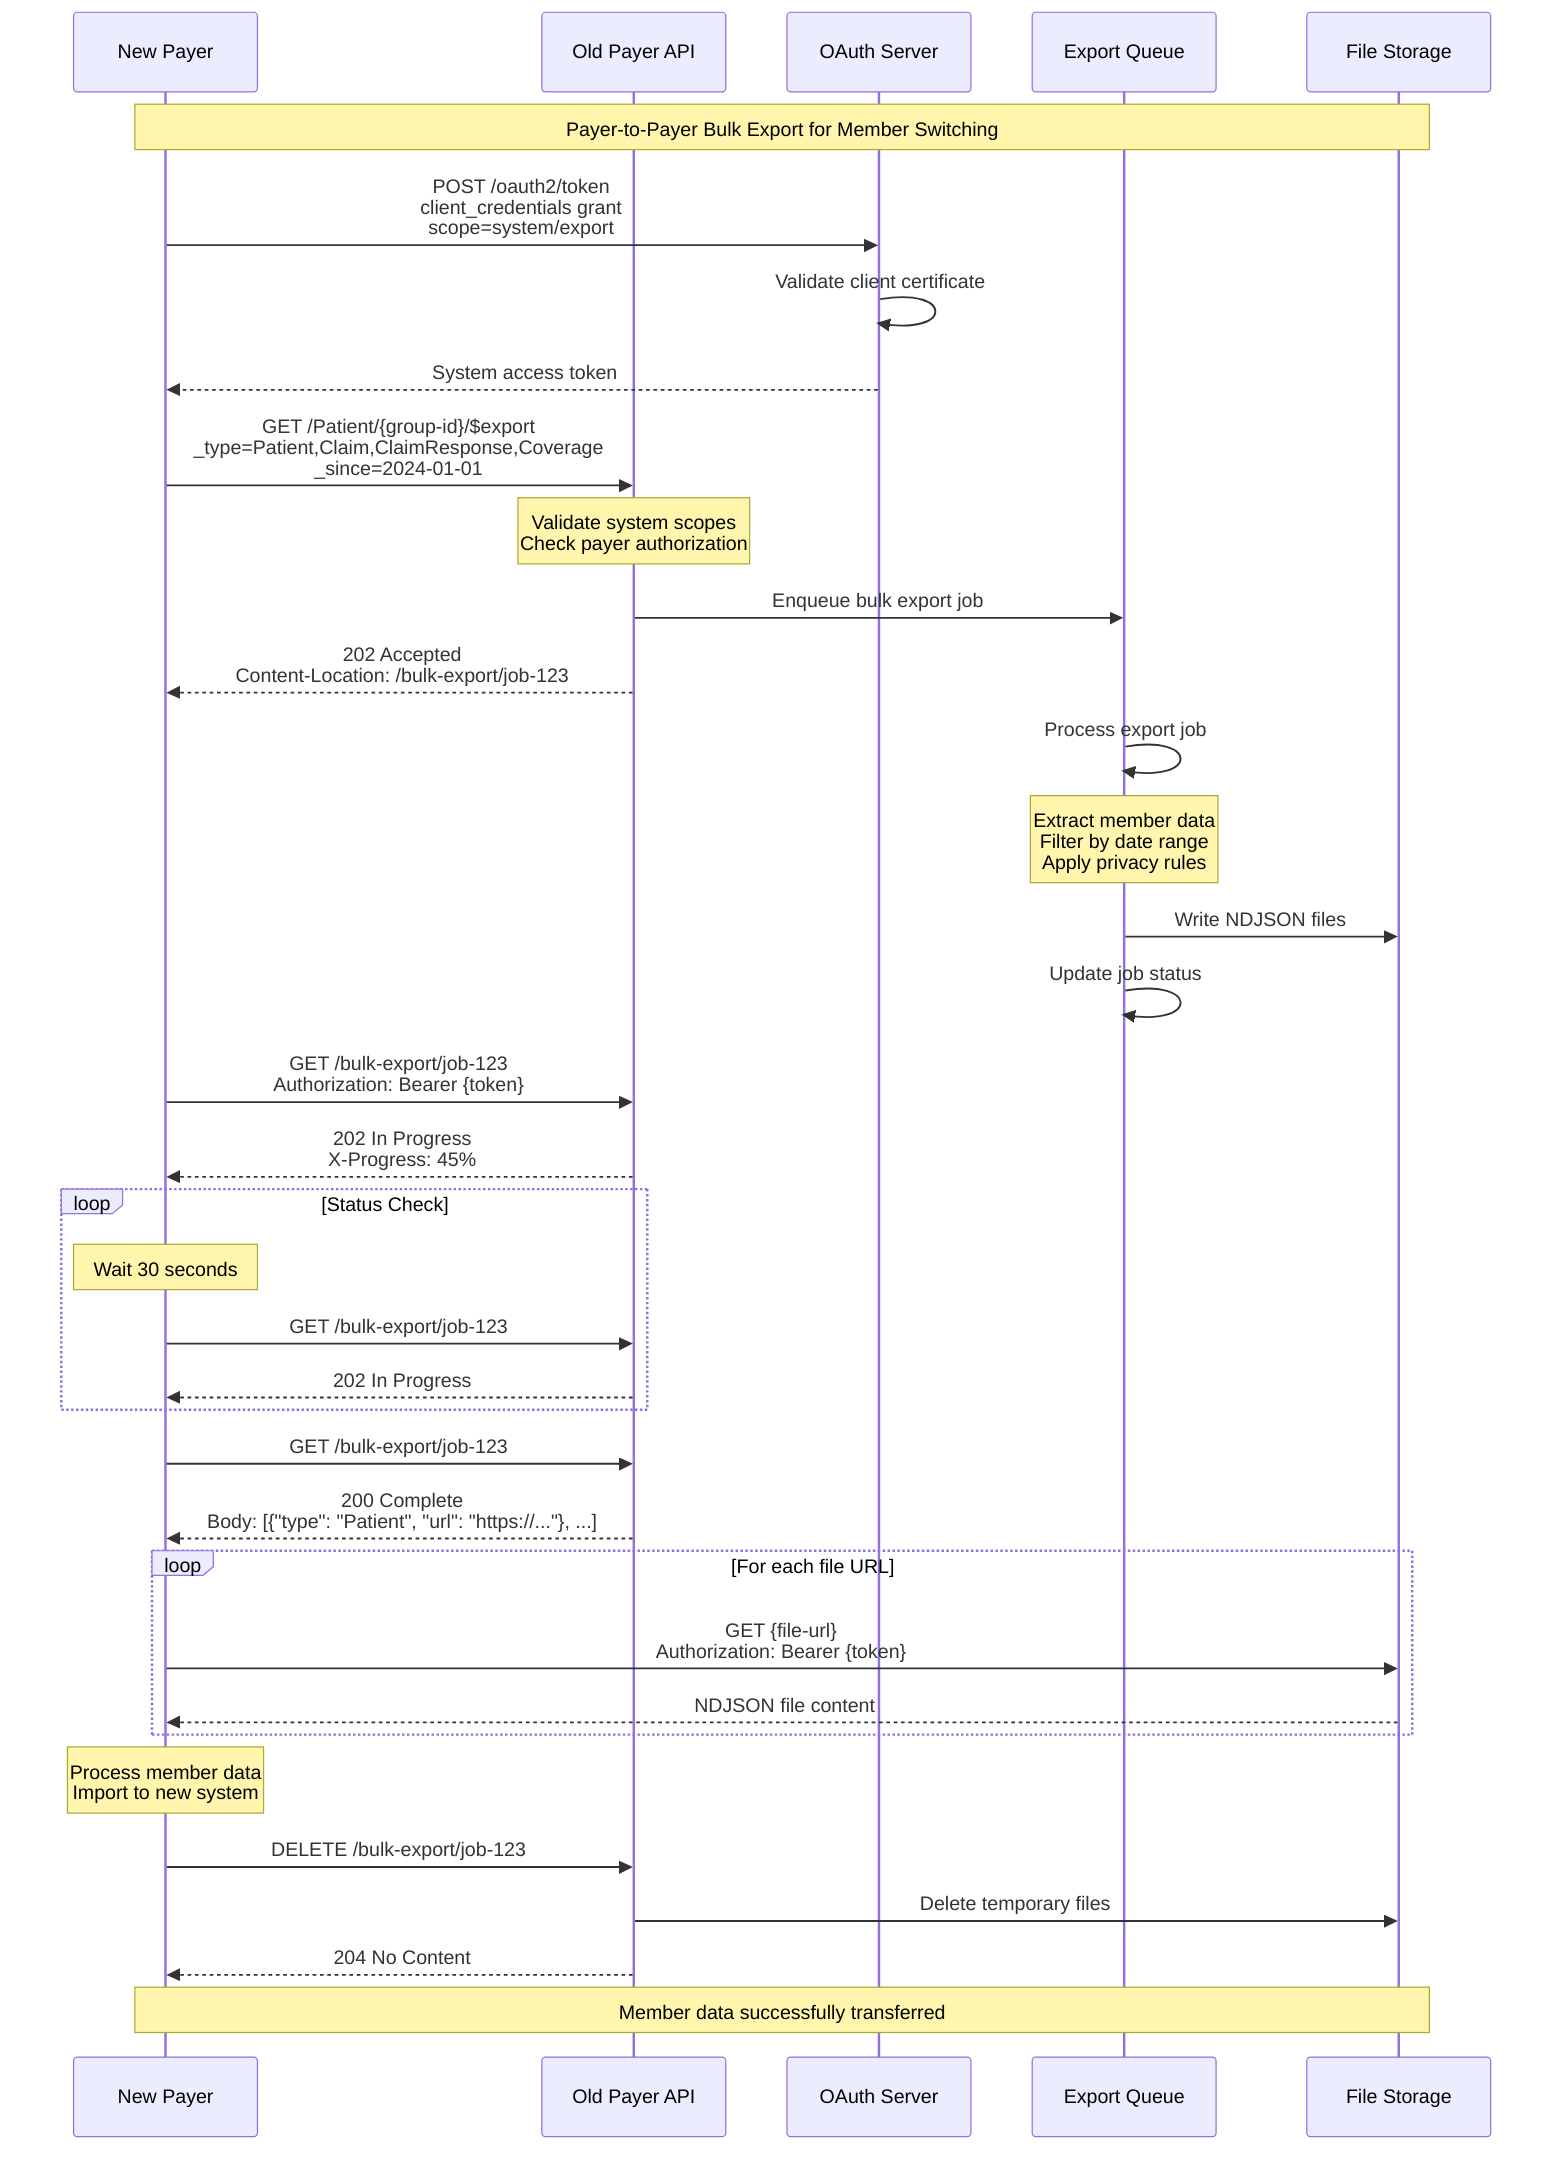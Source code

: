 sequenceDiagram
    participant NewPayer as New Payer
    participant OldPayer as Old Payer API
    participant Auth as OAuth Server
    participant Queue as Export Queue
    participant Storage as File Storage

    Note over NewPayer, Storage: Payer-to-Payer Bulk Export for Member Switching

    %% Authentication for System Access
    NewPayer->>Auth: POST /oauth2/token<br/>client_credentials grant<br/>scope=system/export
    Auth->>Auth: Validate client certificate
    Auth-->>NewPayer: System access token

    %% Initiate Bulk Export
    NewPayer->>OldPayer: GET /Patient/{group-id}/$export<br/>_type=Patient,Claim,ClaimResponse,Coverage<br/>_since=2024-01-01
    Note over OldPayer: Validate system scopes<br/>Check payer authorization
    OldPayer->>Queue: Enqueue bulk export job
    OldPayer-->>NewPayer: 202 Accepted<br/>Content-Location: /bulk-export/job-123

    %% Background Processing
    Queue->>Queue: Process export job
    Note over Queue: Extract member data<br/>Filter by date range<br/>Apply privacy rules
    Queue->>Storage: Write NDJSON files
    Queue->>Queue: Update job status

    %% Status Polling
    NewPayer->>OldPayer: GET /bulk-export/job-123<br/>Authorization: Bearer {token}
    OldPayer-->>NewPayer: 202 In Progress<br/>X-Progress: 45%

    loop Status Check
        Note over NewPayer: Wait 30 seconds
        NewPayer->>OldPayer: GET /bulk-export/job-123
        OldPayer-->>NewPayer: 202 In Progress
    end

    %% Export Complete
    NewPayer->>OldPayer: GET /bulk-export/job-123
    OldPayer-->>NewPayer: 200 Complete<br/>Body: [{"type": "Patient", "url": "https://..."}, ...]

    %% Download Files
    loop For each file URL
        NewPayer->>Storage: GET {file-url}<br/>Authorization: Bearer {token}
        Storage-->>NewPayer: NDJSON file content
    end

    %% Cleanup
    Note over NewPayer: Process member data<br/>Import to new system
    NewPayer->>OldPayer: DELETE /bulk-export/job-123
    OldPayer->>Storage: Delete temporary files
    OldPayer-->>NewPayer: 204 No Content

    Note over NewPayer, Storage: Member data successfully transferred